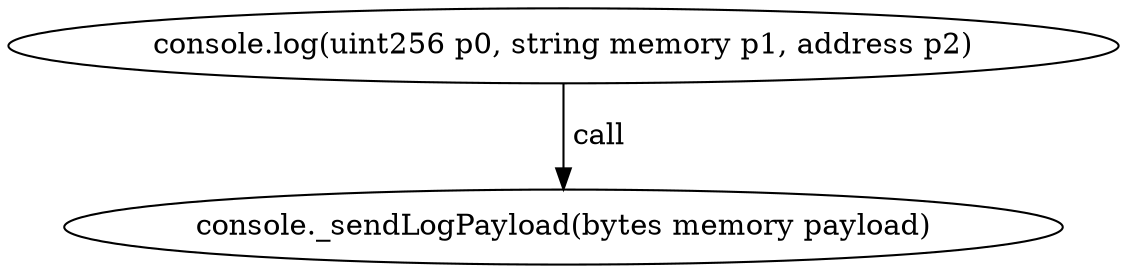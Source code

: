 digraph "" {
	graph [bb="0,0,445.29,124.8"];
	node [label="\N"];
	"console.log(uint256 p0, string memory p1, address p2)"	 [height=0.5,
		pos="222.65,106.8",
		width=6.1846];
	"console._sendLogPayload(bytes memory payload)"	 [height=0.5,
		pos="222.65,18",
		width=5.7372];
	"console.log(uint256 p0, string memory p1, address p2)" -> "console._sendLogPayload(bytes memory payload)" [key=call,
	label=" call",
	lp="234.5,62.4",
	pos="e,222.65,36.072 222.65,88.401 222.65,76.295 222.65,60.208 222.65,46.467"];
}
digraph "" {
	graph [bb="0,0,445.29,124.8"];
	node [label="\N"];
	"console.log(uint256 p0, string memory p1, address p2)"	 [height=0.5,
		pos="222.65,106.8",
		width=6.1846];
	"console._sendLogPayload(bytes memory payload)"	 [height=0.5,
		pos="222.65,18",
		width=5.7372];
	"console.log(uint256 p0, string memory p1, address p2)" -> "console._sendLogPayload(bytes memory payload)" [key=call,
	label=" call",
	lp="234.5,62.4",
	pos="e,222.65,36.072 222.65,88.401 222.65,76.295 222.65,60.208 222.65,46.467"];
}
